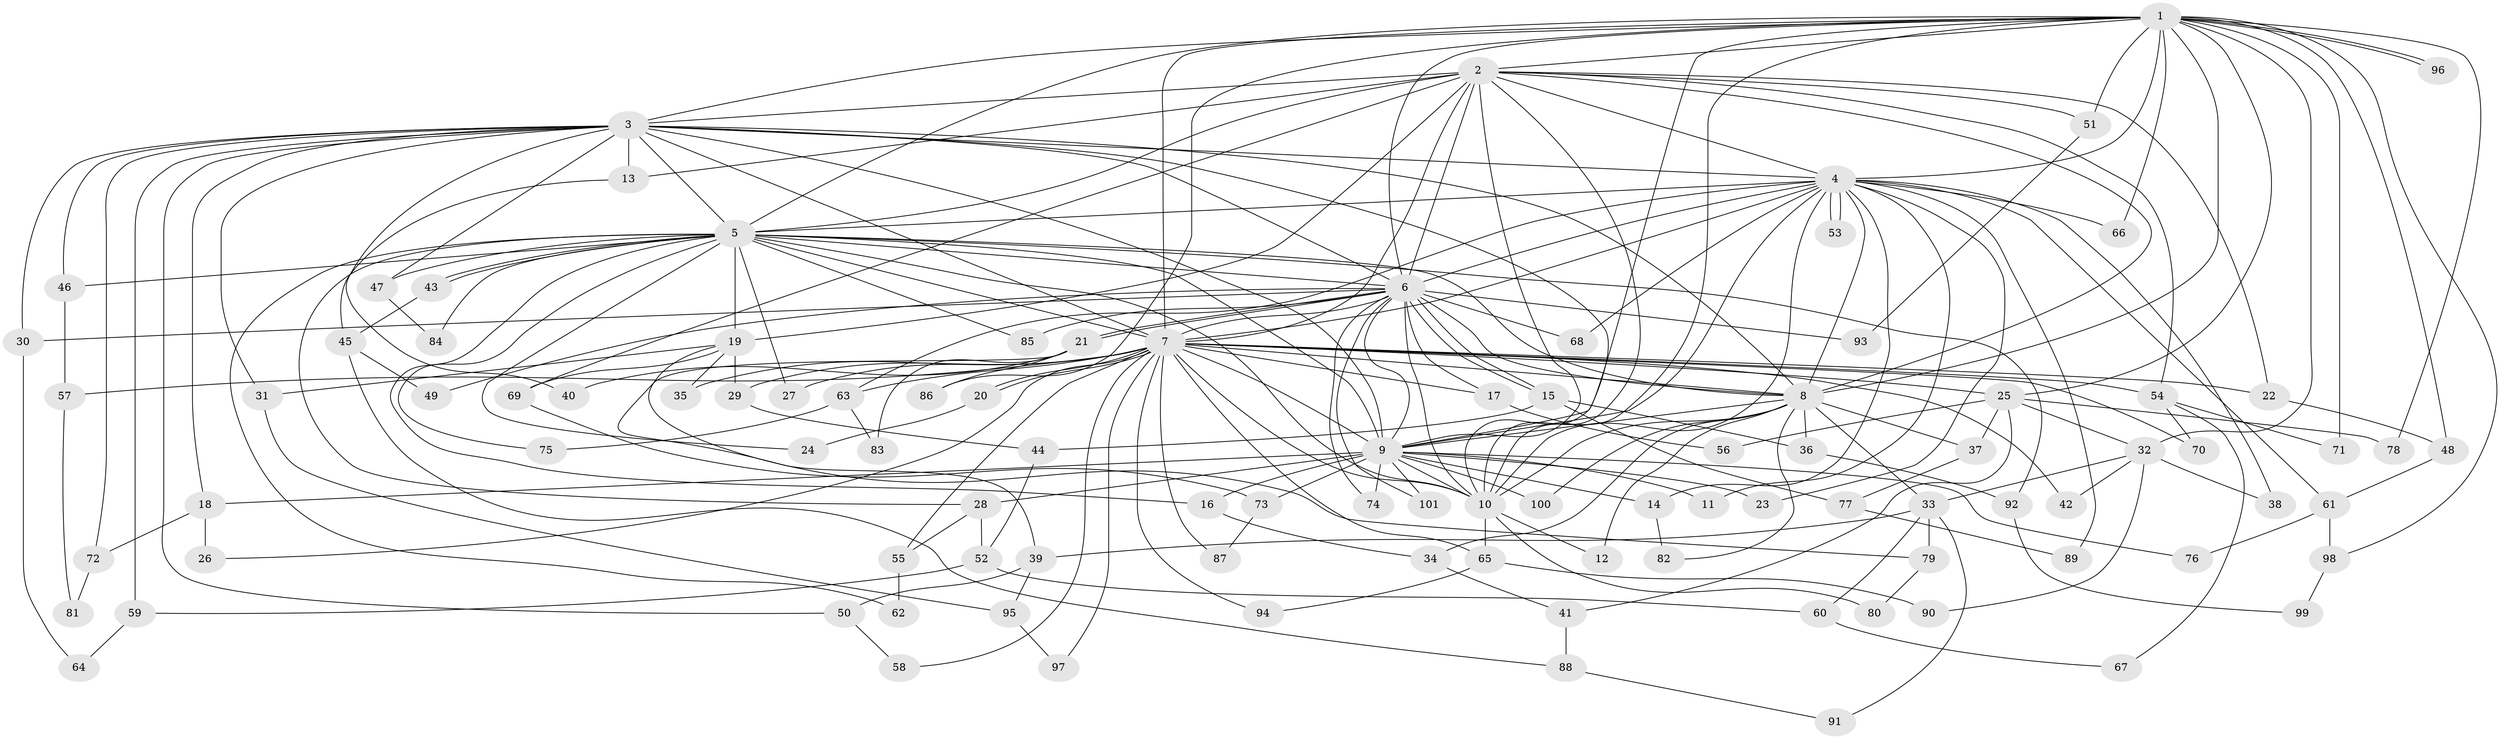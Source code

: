 // coarse degree distribution, {15: 0.043478260869565216, 22: 0.014492753623188406, 32: 0.014492753623188406, 18: 0.014492753623188406, 16: 0.014492753623188406, 2: 0.36231884057971014, 5: 0.043478260869565216, 6: 0.057971014492753624, 4: 0.11594202898550725, 7: 0.028985507246376812, 1: 0.028985507246376812, 3: 0.2608695652173913}
// Generated by graph-tools (version 1.1) at 2025/23/03/03/25 07:23:45]
// undirected, 101 vertices, 227 edges
graph export_dot {
graph [start="1"]
  node [color=gray90,style=filled];
  1;
  2;
  3;
  4;
  5;
  6;
  7;
  8;
  9;
  10;
  11;
  12;
  13;
  14;
  15;
  16;
  17;
  18;
  19;
  20;
  21;
  22;
  23;
  24;
  25;
  26;
  27;
  28;
  29;
  30;
  31;
  32;
  33;
  34;
  35;
  36;
  37;
  38;
  39;
  40;
  41;
  42;
  43;
  44;
  45;
  46;
  47;
  48;
  49;
  50;
  51;
  52;
  53;
  54;
  55;
  56;
  57;
  58;
  59;
  60;
  61;
  62;
  63;
  64;
  65;
  66;
  67;
  68;
  69;
  70;
  71;
  72;
  73;
  74;
  75;
  76;
  77;
  78;
  79;
  80;
  81;
  82;
  83;
  84;
  85;
  86;
  87;
  88;
  89;
  90;
  91;
  92;
  93;
  94;
  95;
  96;
  97;
  98;
  99;
  100;
  101;
  1 -- 2;
  1 -- 3;
  1 -- 4;
  1 -- 5;
  1 -- 6;
  1 -- 7;
  1 -- 8;
  1 -- 9;
  1 -- 10;
  1 -- 25;
  1 -- 32;
  1 -- 48;
  1 -- 51;
  1 -- 66;
  1 -- 71;
  1 -- 78;
  1 -- 86;
  1 -- 96;
  1 -- 96;
  1 -- 98;
  2 -- 3;
  2 -- 4;
  2 -- 5;
  2 -- 6;
  2 -- 7;
  2 -- 8;
  2 -- 9;
  2 -- 10;
  2 -- 13;
  2 -- 19;
  2 -- 22;
  2 -- 51;
  2 -- 54;
  2 -- 69;
  3 -- 4;
  3 -- 5;
  3 -- 6;
  3 -- 7;
  3 -- 8;
  3 -- 9;
  3 -- 10;
  3 -- 13;
  3 -- 18;
  3 -- 30;
  3 -- 31;
  3 -- 40;
  3 -- 46;
  3 -- 47;
  3 -- 50;
  3 -- 59;
  3 -- 72;
  4 -- 5;
  4 -- 6;
  4 -- 7;
  4 -- 8;
  4 -- 9;
  4 -- 10;
  4 -- 11;
  4 -- 14;
  4 -- 23;
  4 -- 38;
  4 -- 53;
  4 -- 53;
  4 -- 61;
  4 -- 63;
  4 -- 66;
  4 -- 68;
  4 -- 89;
  5 -- 6;
  5 -- 7;
  5 -- 8;
  5 -- 9;
  5 -- 10;
  5 -- 16;
  5 -- 19;
  5 -- 24;
  5 -- 27;
  5 -- 28;
  5 -- 43;
  5 -- 43;
  5 -- 46;
  5 -- 47;
  5 -- 62;
  5 -- 75;
  5 -- 84;
  5 -- 85;
  5 -- 92;
  6 -- 7;
  6 -- 8;
  6 -- 9;
  6 -- 10;
  6 -- 15;
  6 -- 15;
  6 -- 17;
  6 -- 21;
  6 -- 21;
  6 -- 30;
  6 -- 49;
  6 -- 68;
  6 -- 74;
  6 -- 85;
  6 -- 93;
  6 -- 101;
  7 -- 8;
  7 -- 9;
  7 -- 10;
  7 -- 17;
  7 -- 20;
  7 -- 20;
  7 -- 22;
  7 -- 25;
  7 -- 26;
  7 -- 27;
  7 -- 29;
  7 -- 35;
  7 -- 42;
  7 -- 54;
  7 -- 55;
  7 -- 57;
  7 -- 58;
  7 -- 63;
  7 -- 65;
  7 -- 70;
  7 -- 87;
  7 -- 94;
  7 -- 97;
  8 -- 9;
  8 -- 10;
  8 -- 12;
  8 -- 33;
  8 -- 34;
  8 -- 36;
  8 -- 37;
  8 -- 82;
  8 -- 100;
  9 -- 10;
  9 -- 11;
  9 -- 14;
  9 -- 16;
  9 -- 18;
  9 -- 23;
  9 -- 28;
  9 -- 73;
  9 -- 74;
  9 -- 76;
  9 -- 100;
  9 -- 101;
  10 -- 12;
  10 -- 65;
  10 -- 80;
  13 -- 45;
  14 -- 82;
  15 -- 36;
  15 -- 44;
  15 -- 77;
  16 -- 34;
  17 -- 56;
  18 -- 26;
  18 -- 72;
  19 -- 29;
  19 -- 31;
  19 -- 35;
  19 -- 69;
  19 -- 79;
  20 -- 24;
  21 -- 39;
  21 -- 40;
  21 -- 83;
  21 -- 86;
  22 -- 48;
  25 -- 32;
  25 -- 37;
  25 -- 41;
  25 -- 56;
  25 -- 78;
  28 -- 52;
  28 -- 55;
  29 -- 44;
  30 -- 64;
  31 -- 95;
  32 -- 33;
  32 -- 38;
  32 -- 42;
  32 -- 90;
  33 -- 39;
  33 -- 60;
  33 -- 79;
  33 -- 91;
  34 -- 41;
  36 -- 92;
  37 -- 77;
  39 -- 50;
  39 -- 95;
  41 -- 88;
  43 -- 45;
  44 -- 52;
  45 -- 49;
  45 -- 88;
  46 -- 57;
  47 -- 84;
  48 -- 61;
  50 -- 58;
  51 -- 93;
  52 -- 59;
  52 -- 60;
  54 -- 67;
  54 -- 70;
  54 -- 71;
  55 -- 62;
  57 -- 81;
  59 -- 64;
  60 -- 67;
  61 -- 76;
  61 -- 98;
  63 -- 75;
  63 -- 83;
  65 -- 90;
  65 -- 94;
  69 -- 73;
  72 -- 81;
  73 -- 87;
  77 -- 89;
  79 -- 80;
  88 -- 91;
  92 -- 99;
  95 -- 97;
  98 -- 99;
}
